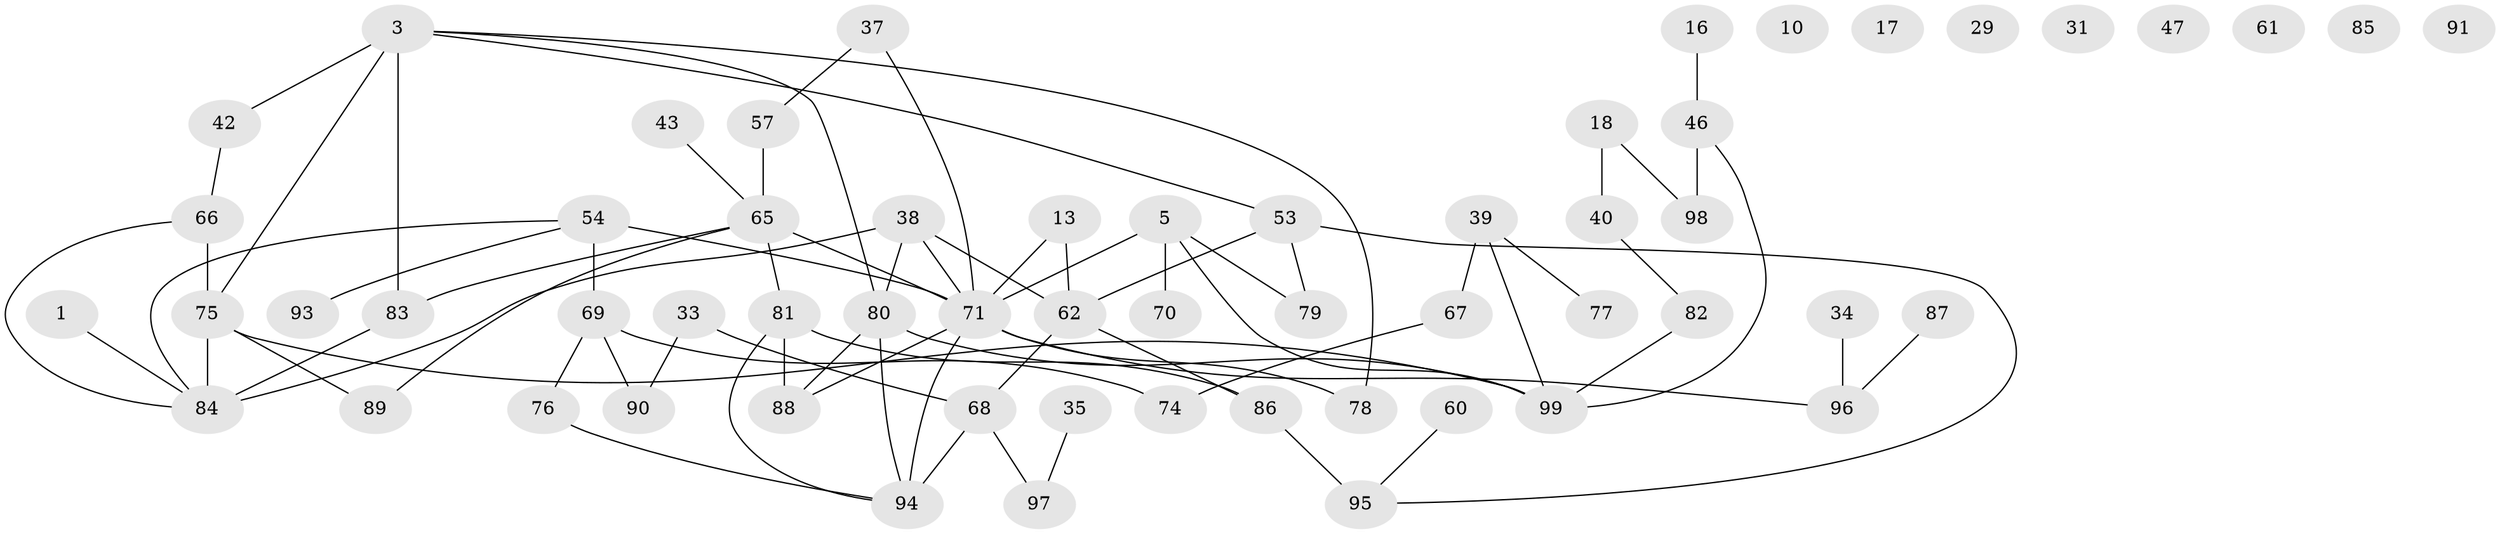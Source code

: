 // original degree distribution, {1: 0.20202020202020202, 2: 0.2222222222222222, 7: 0.020202020202020204, 5: 0.06060606060606061, 4: 0.1414141414141414, 0: 0.08080808080808081, 3: 0.23232323232323232, 6: 0.030303030303030304, 9: 0.010101010101010102}
// Generated by graph-tools (version 1.1) at 2025/43/03/04/25 21:43:53]
// undirected, 59 vertices, 75 edges
graph export_dot {
graph [start="1"]
  node [color=gray90,style=filled];
  1;
  3;
  5;
  10;
  13;
  16;
  17;
  18;
  29;
  31;
  33;
  34;
  35 [super="+14"];
  37 [super="+19+23"];
  38;
  39;
  40 [super="+8"];
  42;
  43;
  46;
  47;
  53;
  54;
  57;
  60;
  61;
  62 [super="+58"];
  65 [super="+15"];
  66;
  67 [super="+48"];
  68 [super="+27"];
  69;
  70;
  71 [super="+26"];
  74 [super="+9+25+56"];
  75 [super="+73"];
  76;
  77;
  78;
  79;
  80 [super="+55"];
  81 [super="+32"];
  82;
  83;
  84 [super="+2+24+63"];
  85;
  86;
  87;
  88 [super="+21"];
  89 [super="+11"];
  90;
  91;
  93;
  94 [super="+59+50+72+49"];
  95 [super="+6"];
  96 [super="+12"];
  97;
  98 [super="+20+44"];
  99 [super="+36+51+64+92"];
  1 -- 84;
  3 -- 42;
  3 -- 53;
  3 -- 75 [weight=2];
  3 -- 78;
  3 -- 80;
  3 -- 83;
  5 -- 70;
  5 -- 71 [weight=2];
  5 -- 79;
  5 -- 99;
  13 -- 71;
  13 -- 62;
  16 -- 46;
  18 -- 40;
  18 -- 98;
  33 -- 90;
  33 -- 68;
  34 -- 96;
  35 -- 97;
  37 -- 57;
  37 -- 71;
  38 -- 71 [weight=2];
  38 -- 80;
  38 -- 84 [weight=2];
  38 -- 62;
  39 -- 67 [weight=2];
  39 -- 77;
  39 -- 99;
  40 -- 82;
  42 -- 66;
  43 -- 65;
  46 -- 98 [weight=2];
  46 -- 99;
  53 -- 79;
  53 -- 95;
  53 -- 62;
  54 -- 69;
  54 -- 71 [weight=2];
  54 -- 93;
  54 -- 84;
  57 -- 65;
  60 -- 95;
  62 -- 68;
  62 -- 86 [weight=2];
  65 -- 89;
  65 -- 71 [weight=2];
  65 -- 83;
  65 -- 81;
  66 -- 75 [weight=2];
  66 -- 84;
  67 -- 74;
  68 -- 97;
  68 -- 94 [weight=3];
  69 -- 76;
  69 -- 90;
  69 -- 74;
  71 -- 88;
  71 -- 78;
  71 -- 94;
  71 -- 96;
  75 -- 89;
  75 -- 84;
  75 -- 99 [weight=2];
  76 -- 94;
  80 -- 88;
  80 -- 94;
  80 -- 99;
  81 -- 86;
  81 -- 88 [weight=2];
  81 -- 94;
  82 -- 99;
  83 -- 84;
  86 -- 95 [weight=2];
  87 -- 96;
}
